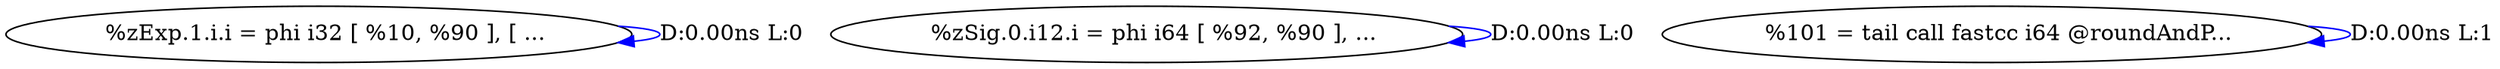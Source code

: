 digraph {
Node0x3120b90[label="  %zExp.1.i.i = phi i32 [ %10, %90 ], [ ..."];
Node0x3120b90 -> Node0x3120b90[label="D:0.00ns L:0",color=blue];
Node0x3120c70[label="  %zSig.0.i12.i = phi i64 [ %92, %90 ], ..."];
Node0x3120c70 -> Node0x3120c70[label="D:0.00ns L:0",color=blue];
Node0x3120d50[label="  %101 = tail call fastcc i64 @roundAndP..."];
Node0x3120d50 -> Node0x3120d50[label="D:0.00ns L:1",color=blue];
}
